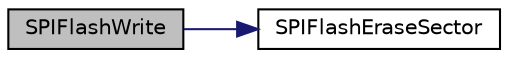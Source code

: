 digraph "SPIFlashWrite"
{
  edge [fontname="Helvetica",fontsize="10",labelfontname="Helvetica",labelfontsize="10"];
  node [fontname="Helvetica",fontsize="10",shape=record];
  rankdir="LR";
  Node1 [label="SPIFlashWrite",height=0.2,width=0.4,color="black", fillcolor="grey75", style="filled", fontcolor="black"];
  Node1 -> Node2 [color="midnightblue",fontsize="10",style="solid",fontname="Helvetica"];
  Node2 [label="SPIFlashEraseSector",height=0.2,width=0.4,color="black", fillcolor="white", style="filled",URL="$_s_p_i_flash_8c.html#a65cbb06d38e372c4cc96bc9b876ce779"];
}
